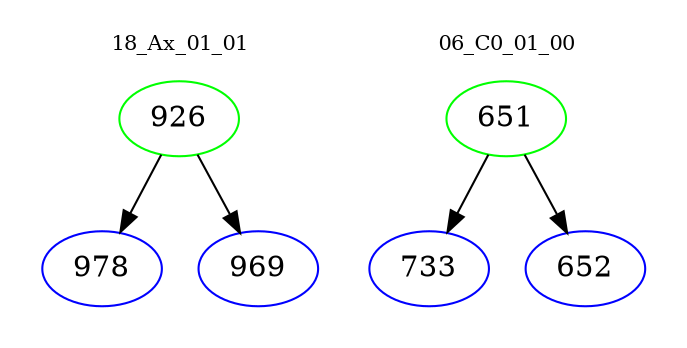 digraph{
subgraph cluster_0 {
color = white
label = "18_Ax_01_01";
fontsize=10;
T0_926 [label="926", color="green"]
T0_926 -> T0_978 [color="black"]
T0_978 [label="978", color="blue"]
T0_926 -> T0_969 [color="black"]
T0_969 [label="969", color="blue"]
}
subgraph cluster_1 {
color = white
label = "06_C0_01_00";
fontsize=10;
T1_651 [label="651", color="green"]
T1_651 -> T1_733 [color="black"]
T1_733 [label="733", color="blue"]
T1_651 -> T1_652 [color="black"]
T1_652 [label="652", color="blue"]
}
}
